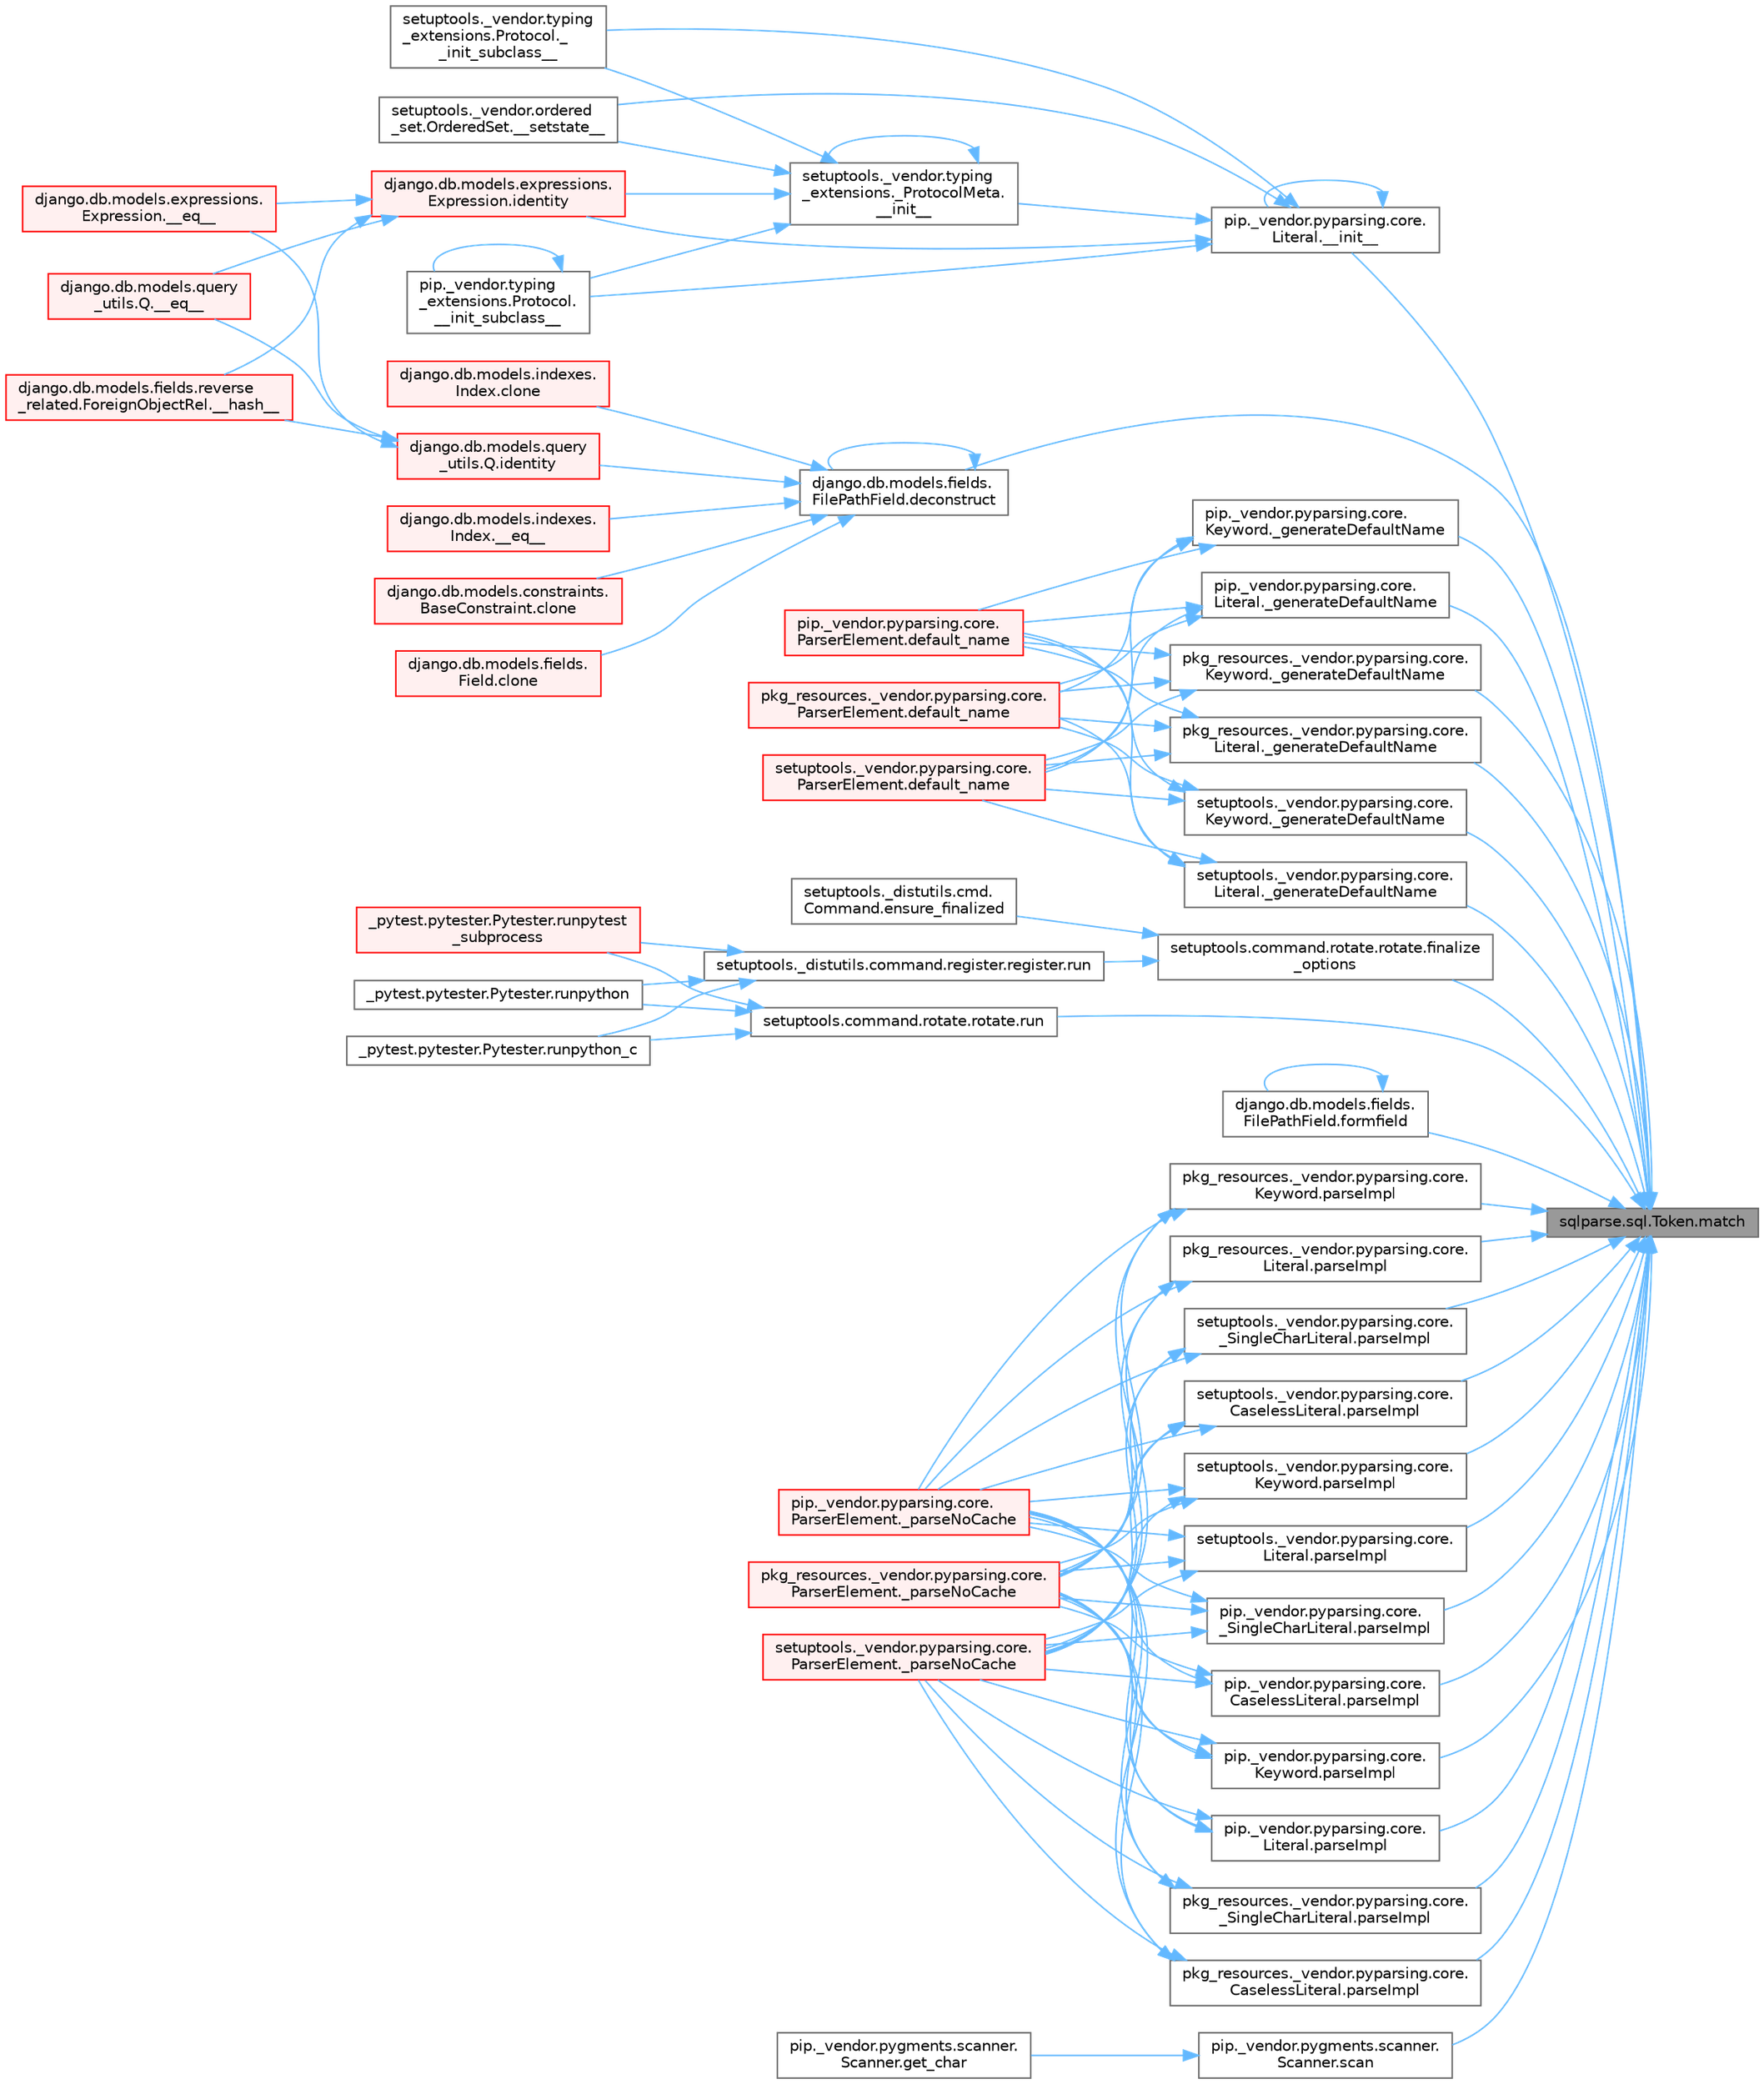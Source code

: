 digraph "sqlparse.sql.Token.match"
{
 // LATEX_PDF_SIZE
  bgcolor="transparent";
  edge [fontname=Helvetica,fontsize=10,labelfontname=Helvetica,labelfontsize=10];
  node [fontname=Helvetica,fontsize=10,shape=box,height=0.2,width=0.4];
  rankdir="RL";
  Node1 [id="Node000001",label="sqlparse.sql.Token.match",height=0.2,width=0.4,color="gray40", fillcolor="grey60", style="filled", fontcolor="black",tooltip=" "];
  Node1 -> Node2 [id="edge1_Node000001_Node000002",dir="back",color="steelblue1",style="solid",tooltip=" "];
  Node2 [id="Node000002",label="pip._vendor.pyparsing.core.\lLiteral.__init__",height=0.2,width=0.4,color="grey40", fillcolor="white", style="filled",URL="$classpip_1_1__vendor_1_1pyparsing_1_1core_1_1_literal.html#aabef57e2be5669976d8ac976e2ee0cbe",tooltip=" "];
  Node2 -> Node2 [id="edge2_Node000002_Node000002",dir="back",color="steelblue1",style="solid",tooltip=" "];
  Node2 -> Node3 [id="edge3_Node000002_Node000003",dir="back",color="steelblue1",style="solid",tooltip=" "];
  Node3 [id="Node000003",label="setuptools._vendor.typing\l_extensions._ProtocolMeta.\l__init__",height=0.2,width=0.4,color="grey40", fillcolor="white", style="filled",URL="$classsetuptools_1_1__vendor_1_1typing__extensions_1_1___protocol_meta.html#a7bbaff8ac6d19534b46bca363ee0b43a",tooltip=" "];
  Node3 -> Node3 [id="edge4_Node000003_Node000003",dir="back",color="steelblue1",style="solid",tooltip=" "];
  Node3 -> Node4 [id="edge5_Node000003_Node000004",dir="back",color="steelblue1",style="solid",tooltip=" "];
  Node4 [id="Node000004",label="pip._vendor.typing\l_extensions.Protocol.\l__init_subclass__",height=0.2,width=0.4,color="grey40", fillcolor="white", style="filled",URL="$classpip_1_1__vendor_1_1typing__extensions_1_1_protocol.html#a2916efc86cebb8aba6deb7fd30b33988",tooltip=" "];
  Node4 -> Node4 [id="edge6_Node000004_Node000004",dir="back",color="steelblue1",style="solid",tooltip=" "];
  Node3 -> Node5 [id="edge7_Node000003_Node000005",dir="back",color="steelblue1",style="solid",tooltip=" "];
  Node5 [id="Node000005",label="setuptools._vendor.typing\l_extensions.Protocol._\l_init_subclass__",height=0.2,width=0.4,color="grey40", fillcolor="white", style="filled",URL="$classsetuptools_1_1__vendor_1_1typing__extensions_1_1_protocol.html#ac6cbebc092a4724ab3704c5334059874",tooltip=" "];
  Node3 -> Node6 [id="edge8_Node000003_Node000006",dir="back",color="steelblue1",style="solid",tooltip=" "];
  Node6 [id="Node000006",label="setuptools._vendor.ordered\l_set.OrderedSet.__setstate__",height=0.2,width=0.4,color="grey40", fillcolor="white", style="filled",URL="$classsetuptools_1_1__vendor_1_1ordered__set_1_1_ordered_set.html#aa7f7de9d987829525d06db565fe1b4a1",tooltip=" "];
  Node3 -> Node7 [id="edge9_Node000003_Node000007",dir="back",color="steelblue1",style="solid",tooltip=" "];
  Node7 [id="Node000007",label="django.db.models.expressions.\lExpression.identity",height=0.2,width=0.4,color="red", fillcolor="#FFF0F0", style="filled",URL="$classdjango_1_1db_1_1models_1_1expressions_1_1_expression.html#a10048810b5eb8641acf3bc150731b925",tooltip=" "];
  Node7 -> Node8 [id="edge10_Node000007_Node000008",dir="back",color="steelblue1",style="solid",tooltip=" "];
  Node8 [id="Node000008",label="django.db.models.expressions.\lExpression.__eq__",height=0.2,width=0.4,color="red", fillcolor="#FFF0F0", style="filled",URL="$classdjango_1_1db_1_1models_1_1expressions_1_1_expression.html#adb4c2940b4e88b38771aac46593315e1",tooltip=" "];
  Node7 -> Node17 [id="edge11_Node000007_Node000017",dir="back",color="steelblue1",style="solid",tooltip=" "];
  Node17 [id="Node000017",label="django.db.models.query\l_utils.Q.__eq__",height=0.2,width=0.4,color="red", fillcolor="#FFF0F0", style="filled",URL="$classdjango_1_1db_1_1models_1_1query__utils_1_1_q.html#aa83c3e0a1d5257be65a946fcc4baf58a",tooltip=" "];
  Node7 -> Node18 [id="edge12_Node000007_Node000018",dir="back",color="steelblue1",style="solid",tooltip=" "];
  Node18 [id="Node000018",label="django.db.models.fields.reverse\l_related.ForeignObjectRel.__hash__",height=0.2,width=0.4,color="red", fillcolor="#FFF0F0", style="filled",URL="$classdjango_1_1db_1_1models_1_1fields_1_1reverse__related_1_1_foreign_object_rel.html#aa0478c97c51638ebbe5b348c9ace7a13",tooltip=" "];
  Node2 -> Node4 [id="edge13_Node000002_Node000004",dir="back",color="steelblue1",style="solid",tooltip=" "];
  Node2 -> Node5 [id="edge14_Node000002_Node000005",dir="back",color="steelblue1",style="solid",tooltip=" "];
  Node2 -> Node6 [id="edge15_Node000002_Node000006",dir="back",color="steelblue1",style="solid",tooltip=" "];
  Node2 -> Node7 [id="edge16_Node000002_Node000007",dir="back",color="steelblue1",style="solid",tooltip=" "];
  Node1 -> Node34 [id="edge17_Node000001_Node000034",dir="back",color="steelblue1",style="solid",tooltip=" "];
  Node34 [id="Node000034",label="pip._vendor.pyparsing.core.\lKeyword._generateDefaultName",height=0.2,width=0.4,color="grey40", fillcolor="white", style="filled",URL="$classpip_1_1__vendor_1_1pyparsing_1_1core_1_1_keyword.html#a31ab29e2805edb145e58ab04d153a230",tooltip=" "];
  Node34 -> Node35 [id="edge18_Node000034_Node000035",dir="back",color="steelblue1",style="solid",tooltip=" "];
  Node35 [id="Node000035",label="pip._vendor.pyparsing.core.\lParserElement.default_name",height=0.2,width=0.4,color="red", fillcolor="#FFF0F0", style="filled",URL="$classpip_1_1__vendor_1_1pyparsing_1_1core_1_1_parser_element.html#ab02291439fc47bfa9676d61f6ae066fc",tooltip=" "];
  Node34 -> Node2330 [id="edge19_Node000034_Node002330",dir="back",color="steelblue1",style="solid",tooltip=" "];
  Node2330 [id="Node002330",label="pkg_resources._vendor.pyparsing.core.\lParserElement.default_name",height=0.2,width=0.4,color="red", fillcolor="#FFF0F0", style="filled",URL="$classpkg__resources_1_1__vendor_1_1pyparsing_1_1core_1_1_parser_element.html#aa9da32bce8f103c7ec5e35743a44f667",tooltip=" "];
  Node34 -> Node2333 [id="edge20_Node000034_Node002333",dir="back",color="steelblue1",style="solid",tooltip=" "];
  Node2333 [id="Node002333",label="setuptools._vendor.pyparsing.core.\lParserElement.default_name",height=0.2,width=0.4,color="red", fillcolor="#FFF0F0", style="filled",URL="$classsetuptools_1_1__vendor_1_1pyparsing_1_1core_1_1_parser_element.html#a6b293c245a8b4769c34490c3428249b3",tooltip=" "];
  Node1 -> Node2329 [id="edge21_Node000001_Node002329",dir="back",color="steelblue1",style="solid",tooltip=" "];
  Node2329 [id="Node002329",label="pip._vendor.pyparsing.core.\lLiteral._generateDefaultName",height=0.2,width=0.4,color="grey40", fillcolor="white", style="filled",URL="$classpip_1_1__vendor_1_1pyparsing_1_1core_1_1_literal.html#a43292445d31bf5ba62d351f2b8d5605a",tooltip=" "];
  Node2329 -> Node35 [id="edge22_Node002329_Node000035",dir="back",color="steelblue1",style="solid",tooltip=" "];
  Node2329 -> Node2330 [id="edge23_Node002329_Node002330",dir="back",color="steelblue1",style="solid",tooltip=" "];
  Node2329 -> Node2333 [id="edge24_Node002329_Node002333",dir="back",color="steelblue1",style="solid",tooltip=" "];
  Node1 -> Node2334 [id="edge25_Node000001_Node002334",dir="back",color="steelblue1",style="solid",tooltip=" "];
  Node2334 [id="Node002334",label="pkg_resources._vendor.pyparsing.core.\lKeyword._generateDefaultName",height=0.2,width=0.4,color="grey40", fillcolor="white", style="filled",URL="$classpkg__resources_1_1__vendor_1_1pyparsing_1_1core_1_1_keyword.html#a315223039b2888fb49f955be9cff7b09",tooltip=" "];
  Node2334 -> Node35 [id="edge26_Node002334_Node000035",dir="back",color="steelblue1",style="solid",tooltip=" "];
  Node2334 -> Node2330 [id="edge27_Node002334_Node002330",dir="back",color="steelblue1",style="solid",tooltip=" "];
  Node2334 -> Node2333 [id="edge28_Node002334_Node002333",dir="back",color="steelblue1",style="solid",tooltip=" "];
  Node1 -> Node2335 [id="edge29_Node000001_Node002335",dir="back",color="steelblue1",style="solid",tooltip=" "];
  Node2335 [id="Node002335",label="pkg_resources._vendor.pyparsing.core.\lLiteral._generateDefaultName",height=0.2,width=0.4,color="grey40", fillcolor="white", style="filled",URL="$classpkg__resources_1_1__vendor_1_1pyparsing_1_1core_1_1_literal.html#a7a03c95358881162f9596748d0cde21e",tooltip=" "];
  Node2335 -> Node35 [id="edge30_Node002335_Node000035",dir="back",color="steelblue1",style="solid",tooltip=" "];
  Node2335 -> Node2330 [id="edge31_Node002335_Node002330",dir="back",color="steelblue1",style="solid",tooltip=" "];
  Node2335 -> Node2333 [id="edge32_Node002335_Node002333",dir="back",color="steelblue1",style="solid",tooltip=" "];
  Node1 -> Node2336 [id="edge33_Node000001_Node002336",dir="back",color="steelblue1",style="solid",tooltip=" "];
  Node2336 [id="Node002336",label="setuptools._vendor.pyparsing.core.\lKeyword._generateDefaultName",height=0.2,width=0.4,color="grey40", fillcolor="white", style="filled",URL="$classsetuptools_1_1__vendor_1_1pyparsing_1_1core_1_1_keyword.html#ae4f3c65f0707d0a23fed0f57383e3e4e",tooltip=" "];
  Node2336 -> Node35 [id="edge34_Node002336_Node000035",dir="back",color="steelblue1",style="solid",tooltip=" "];
  Node2336 -> Node2330 [id="edge35_Node002336_Node002330",dir="back",color="steelblue1",style="solid",tooltip=" "];
  Node2336 -> Node2333 [id="edge36_Node002336_Node002333",dir="back",color="steelblue1",style="solid",tooltip=" "];
  Node1 -> Node2337 [id="edge37_Node000001_Node002337",dir="back",color="steelblue1",style="solid",tooltip=" "];
  Node2337 [id="Node002337",label="setuptools._vendor.pyparsing.core.\lLiteral._generateDefaultName",height=0.2,width=0.4,color="grey40", fillcolor="white", style="filled",URL="$classsetuptools_1_1__vendor_1_1pyparsing_1_1core_1_1_literal.html#a39cde9da647a46c30a5f06ffc7a28573",tooltip=" "];
  Node2337 -> Node35 [id="edge38_Node002337_Node000035",dir="back",color="steelblue1",style="solid",tooltip=" "];
  Node2337 -> Node2330 [id="edge39_Node002337_Node002330",dir="back",color="steelblue1",style="solid",tooltip=" "];
  Node2337 -> Node2333 [id="edge40_Node002337_Node002333",dir="back",color="steelblue1",style="solid",tooltip=" "];
  Node1 -> Node1552 [id="edge41_Node000001_Node001552",dir="back",color="steelblue1",style="solid",tooltip=" "];
  Node1552 [id="Node001552",label="django.db.models.fields.\lFilePathField.deconstruct",height=0.2,width=0.4,color="grey40", fillcolor="white", style="filled",URL="$classdjango_1_1db_1_1models_1_1fields_1_1_file_path_field.html#a6a89176a77b5299ca6414c601c62dcb0",tooltip=" "];
  Node1552 -> Node506 [id="edge42_Node001552_Node000506",dir="back",color="steelblue1",style="solid",tooltip=" "];
  Node506 [id="Node000506",label="django.db.models.indexes.\lIndex.__eq__",height=0.2,width=0.4,color="red", fillcolor="#FFF0F0", style="filled",URL="$classdjango_1_1db_1_1models_1_1indexes_1_1_index.html#a610477616672fd35272d94ba513c1496",tooltip=" "];
  Node1552 -> Node507 [id="edge43_Node001552_Node000507",dir="back",color="steelblue1",style="solid",tooltip=" "];
  Node507 [id="Node000507",label="django.db.models.constraints.\lBaseConstraint.clone",height=0.2,width=0.4,color="red", fillcolor="#FFF0F0", style="filled",URL="$classdjango_1_1db_1_1models_1_1constraints_1_1_base_constraint.html#a0f02e73d4209006f6317758e83ccf8ac",tooltip=" "];
  Node1552 -> Node691 [id="edge44_Node001552_Node000691",dir="back",color="steelblue1",style="solid",tooltip=" "];
  Node691 [id="Node000691",label="django.db.models.fields.\lField.clone",height=0.2,width=0.4,color="red", fillcolor="#FFF0F0", style="filled",URL="$classdjango_1_1db_1_1models_1_1fields_1_1_field.html#aeaf9d4a620ef742dbc6414393f549ee2",tooltip=" "];
  Node1552 -> Node693 [id="edge45_Node001552_Node000693",dir="back",color="steelblue1",style="solid",tooltip=" "];
  Node693 [id="Node000693",label="django.db.models.indexes.\lIndex.clone",height=0.2,width=0.4,color="red", fillcolor="#FFF0F0", style="filled",URL="$classdjango_1_1db_1_1models_1_1indexes_1_1_index.html#aeaccf659cbc1989e539625d16602541e",tooltip=" "];
  Node1552 -> Node1552 [id="edge46_Node001552_Node001552",dir="back",color="steelblue1",style="solid",tooltip=" "];
  Node1552 -> Node712 [id="edge47_Node001552_Node000712",dir="back",color="steelblue1",style="solid",tooltip=" "];
  Node712 [id="Node000712",label="django.db.models.query\l_utils.Q.identity",height=0.2,width=0.4,color="red", fillcolor="#FFF0F0", style="filled",URL="$classdjango_1_1db_1_1models_1_1query__utils_1_1_q.html#a63129a45cd7e8fa8b4789ce076f445a3",tooltip=" "];
  Node712 -> Node8 [id="edge48_Node000712_Node000008",dir="back",color="steelblue1",style="solid",tooltip=" "];
  Node712 -> Node17 [id="edge49_Node000712_Node000017",dir="back",color="steelblue1",style="solid",tooltip=" "];
  Node712 -> Node18 [id="edge50_Node000712_Node000018",dir="back",color="steelblue1",style="solid",tooltip=" "];
  Node1 -> Node2338 [id="edge51_Node000001_Node002338",dir="back",color="steelblue1",style="solid",tooltip=" "];
  Node2338 [id="Node002338",label="setuptools.command.rotate.rotate.finalize\l_options",height=0.2,width=0.4,color="grey40", fillcolor="white", style="filled",URL="$classsetuptools_1_1command_1_1rotate_1_1rotate.html#aed1e56d8e1336d87779bac825e8d8f72",tooltip=" "];
  Node2338 -> Node25 [id="edge52_Node002338_Node000025",dir="back",color="steelblue1",style="solid",tooltip=" "];
  Node25 [id="Node000025",label="setuptools._distutils.cmd.\lCommand.ensure_finalized",height=0.2,width=0.4,color="grey40", fillcolor="white", style="filled",URL="$classsetuptools_1_1__distutils_1_1cmd_1_1_command.html#a3d586ca13afbfed87a11872fd15515ab",tooltip=" "];
  Node2338 -> Node26 [id="edge53_Node002338_Node000026",dir="back",color="steelblue1",style="solid",tooltip=" "];
  Node26 [id="Node000026",label="setuptools._distutils.command.register.register.run",height=0.2,width=0.4,color="grey40", fillcolor="white", style="filled",URL="$classsetuptools_1_1__distutils_1_1command_1_1register_1_1register.html#a2c04b126757f477c907033d7f3d0e169",tooltip=" "];
  Node26 -> Node27 [id="edge54_Node000026_Node000027",dir="back",color="steelblue1",style="solid",tooltip=" "];
  Node27 [id="Node000027",label="_pytest.pytester.Pytester.runpytest\l_subprocess",height=0.2,width=0.4,color="red", fillcolor="#FFF0F0", style="filled",URL="$class__pytest_1_1pytester_1_1_pytester.html#a59323c6d6a1469a1206f1c0b8fce99c9",tooltip=" "];
  Node26 -> Node29 [id="edge55_Node000026_Node000029",dir="back",color="steelblue1",style="solid",tooltip=" "];
  Node29 [id="Node000029",label="_pytest.pytester.Pytester.runpython",height=0.2,width=0.4,color="grey40", fillcolor="white", style="filled",URL="$class__pytest_1_1pytester_1_1_pytester.html#a4e0c539507f15fd333cf618faf9687ef",tooltip=" "];
  Node26 -> Node30 [id="edge56_Node000026_Node000030",dir="back",color="steelblue1",style="solid",tooltip=" "];
  Node30 [id="Node000030",label="_pytest.pytester.Pytester.runpython_c",height=0.2,width=0.4,color="grey40", fillcolor="white", style="filled",URL="$class__pytest_1_1pytester_1_1_pytester.html#aea789acfe206d9c40d9a6bf54a337f2a",tooltip=" "];
  Node1 -> Node2101 [id="edge57_Node000001_Node002101",dir="back",color="steelblue1",style="solid",tooltip=" "];
  Node2101 [id="Node002101",label="django.db.models.fields.\lFilePathField.formfield",height=0.2,width=0.4,color="grey40", fillcolor="white", style="filled",URL="$classdjango_1_1db_1_1models_1_1fields_1_1_file_path_field.html#a985a8ecb0edfec636b22fb5b399e2a7a",tooltip=" "];
  Node2101 -> Node2101 [id="edge58_Node002101_Node002101",dir="back",color="steelblue1",style="solid",tooltip=" "];
  Node1 -> Node2339 [id="edge59_Node000001_Node002339",dir="back",color="steelblue1",style="solid",tooltip=" "];
  Node2339 [id="Node002339",label="pip._vendor.pyparsing.core.\l_SingleCharLiteral.parseImpl",height=0.2,width=0.4,color="grey40", fillcolor="white", style="filled",URL="$classpip_1_1__vendor_1_1pyparsing_1_1core_1_1___single_char_literal.html#a652670f3410246822ff51aa2145dbc8e",tooltip=" "];
  Node2339 -> Node2340 [id="edge60_Node002339_Node002340",dir="back",color="steelblue1",style="solid",tooltip=" "];
  Node2340 [id="Node002340",label="pip._vendor.pyparsing.core.\lParserElement._parseNoCache",height=0.2,width=0.4,color="red", fillcolor="#FFF0F0", style="filled",URL="$classpip_1_1__vendor_1_1pyparsing_1_1core_1_1_parser_element.html#af319bff1f8ae463c29689bc902788e50",tooltip=" "];
  Node2339 -> Node2344 [id="edge61_Node002339_Node002344",dir="back",color="steelblue1",style="solid",tooltip=" "];
  Node2344 [id="Node002344",label="pkg_resources._vendor.pyparsing.core.\lParserElement._parseNoCache",height=0.2,width=0.4,color="red", fillcolor="#FFF0F0", style="filled",URL="$classpkg__resources_1_1__vendor_1_1pyparsing_1_1core_1_1_parser_element.html#ae74acbecf9daa6eccbb3c02112745915",tooltip=" "];
  Node2339 -> Node2345 [id="edge62_Node002339_Node002345",dir="back",color="steelblue1",style="solid",tooltip=" "];
  Node2345 [id="Node002345",label="setuptools._vendor.pyparsing.core.\lParserElement._parseNoCache",height=0.2,width=0.4,color="red", fillcolor="#FFF0F0", style="filled",URL="$classsetuptools_1_1__vendor_1_1pyparsing_1_1core_1_1_parser_element.html#ac87deeca77414208ea7ac3e6f23accc5",tooltip=" "];
  Node1 -> Node2346 [id="edge63_Node000001_Node002346",dir="back",color="steelblue1",style="solid",tooltip=" "];
  Node2346 [id="Node002346",label="pip._vendor.pyparsing.core.\lCaselessLiteral.parseImpl",height=0.2,width=0.4,color="grey40", fillcolor="white", style="filled",URL="$classpip_1_1__vendor_1_1pyparsing_1_1core_1_1_caseless_literal.html#a529fc6ddb5edd3ddec08b9f035a7a050",tooltip=" "];
  Node2346 -> Node2340 [id="edge64_Node002346_Node002340",dir="back",color="steelblue1",style="solid",tooltip=" "];
  Node2346 -> Node2344 [id="edge65_Node002346_Node002344",dir="back",color="steelblue1",style="solid",tooltip=" "];
  Node2346 -> Node2345 [id="edge66_Node002346_Node002345",dir="back",color="steelblue1",style="solid",tooltip=" "];
  Node1 -> Node2347 [id="edge67_Node000001_Node002347",dir="back",color="steelblue1",style="solid",tooltip=" "];
  Node2347 [id="Node002347",label="pip._vendor.pyparsing.core.\lKeyword.parseImpl",height=0.2,width=0.4,color="grey40", fillcolor="white", style="filled",URL="$classpip_1_1__vendor_1_1pyparsing_1_1core_1_1_keyword.html#adca1f98eb489ed595b58f3292b0baa0a",tooltip=" "];
  Node2347 -> Node2340 [id="edge68_Node002347_Node002340",dir="back",color="steelblue1",style="solid",tooltip=" "];
  Node2347 -> Node2344 [id="edge69_Node002347_Node002344",dir="back",color="steelblue1",style="solid",tooltip=" "];
  Node2347 -> Node2345 [id="edge70_Node002347_Node002345",dir="back",color="steelblue1",style="solid",tooltip=" "];
  Node1 -> Node2348 [id="edge71_Node000001_Node002348",dir="back",color="steelblue1",style="solid",tooltip=" "];
  Node2348 [id="Node002348",label="pip._vendor.pyparsing.core.\lLiteral.parseImpl",height=0.2,width=0.4,color="grey40", fillcolor="white", style="filled",URL="$classpip_1_1__vendor_1_1pyparsing_1_1core_1_1_literal.html#afb2a2d3515ec92ed8a9df64e9c924f52",tooltip=" "];
  Node2348 -> Node2340 [id="edge72_Node002348_Node002340",dir="back",color="steelblue1",style="solid",tooltip=" "];
  Node2348 -> Node2344 [id="edge73_Node002348_Node002344",dir="back",color="steelblue1",style="solid",tooltip=" "];
  Node2348 -> Node2345 [id="edge74_Node002348_Node002345",dir="back",color="steelblue1",style="solid",tooltip=" "];
  Node1 -> Node2349 [id="edge75_Node000001_Node002349",dir="back",color="steelblue1",style="solid",tooltip=" "];
  Node2349 [id="Node002349",label="pkg_resources._vendor.pyparsing.core.\l_SingleCharLiteral.parseImpl",height=0.2,width=0.4,color="grey40", fillcolor="white", style="filled",URL="$classpkg__resources_1_1__vendor_1_1pyparsing_1_1core_1_1___single_char_literal.html#af2faa325701ba5155da17d003e0b4adc",tooltip=" "];
  Node2349 -> Node2340 [id="edge76_Node002349_Node002340",dir="back",color="steelblue1",style="solid",tooltip=" "];
  Node2349 -> Node2344 [id="edge77_Node002349_Node002344",dir="back",color="steelblue1",style="solid",tooltip=" "];
  Node2349 -> Node2345 [id="edge78_Node002349_Node002345",dir="back",color="steelblue1",style="solid",tooltip=" "];
  Node1 -> Node2350 [id="edge79_Node000001_Node002350",dir="back",color="steelblue1",style="solid",tooltip=" "];
  Node2350 [id="Node002350",label="pkg_resources._vendor.pyparsing.core.\lCaselessLiteral.parseImpl",height=0.2,width=0.4,color="grey40", fillcolor="white", style="filled",URL="$classpkg__resources_1_1__vendor_1_1pyparsing_1_1core_1_1_caseless_literal.html#a48dd01bc7a66c04ba76a32e8d979dcd4",tooltip=" "];
  Node2350 -> Node2340 [id="edge80_Node002350_Node002340",dir="back",color="steelblue1",style="solid",tooltip=" "];
  Node2350 -> Node2344 [id="edge81_Node002350_Node002344",dir="back",color="steelblue1",style="solid",tooltip=" "];
  Node2350 -> Node2345 [id="edge82_Node002350_Node002345",dir="back",color="steelblue1",style="solid",tooltip=" "];
  Node1 -> Node2351 [id="edge83_Node000001_Node002351",dir="back",color="steelblue1",style="solid",tooltip=" "];
  Node2351 [id="Node002351",label="pkg_resources._vendor.pyparsing.core.\lKeyword.parseImpl",height=0.2,width=0.4,color="grey40", fillcolor="white", style="filled",URL="$classpkg__resources_1_1__vendor_1_1pyparsing_1_1core_1_1_keyword.html#af48ef000b385c729289bf07ff91ebb59",tooltip=" "];
  Node2351 -> Node2340 [id="edge84_Node002351_Node002340",dir="back",color="steelblue1",style="solid",tooltip=" "];
  Node2351 -> Node2344 [id="edge85_Node002351_Node002344",dir="back",color="steelblue1",style="solid",tooltip=" "];
  Node2351 -> Node2345 [id="edge86_Node002351_Node002345",dir="back",color="steelblue1",style="solid",tooltip=" "];
  Node1 -> Node2352 [id="edge87_Node000001_Node002352",dir="back",color="steelblue1",style="solid",tooltip=" "];
  Node2352 [id="Node002352",label="pkg_resources._vendor.pyparsing.core.\lLiteral.parseImpl",height=0.2,width=0.4,color="grey40", fillcolor="white", style="filled",URL="$classpkg__resources_1_1__vendor_1_1pyparsing_1_1core_1_1_literal.html#a0857370d83f9ade94c41e6c542775e52",tooltip=" "];
  Node2352 -> Node2340 [id="edge88_Node002352_Node002340",dir="back",color="steelblue1",style="solid",tooltip=" "];
  Node2352 -> Node2344 [id="edge89_Node002352_Node002344",dir="back",color="steelblue1",style="solid",tooltip=" "];
  Node2352 -> Node2345 [id="edge90_Node002352_Node002345",dir="back",color="steelblue1",style="solid",tooltip=" "];
  Node1 -> Node2353 [id="edge91_Node000001_Node002353",dir="back",color="steelblue1",style="solid",tooltip=" "];
  Node2353 [id="Node002353",label="setuptools._vendor.pyparsing.core.\l_SingleCharLiteral.parseImpl",height=0.2,width=0.4,color="grey40", fillcolor="white", style="filled",URL="$classsetuptools_1_1__vendor_1_1pyparsing_1_1core_1_1___single_char_literal.html#ac8c4449209a6891c8972444e5aba66c0",tooltip=" "];
  Node2353 -> Node2340 [id="edge92_Node002353_Node002340",dir="back",color="steelblue1",style="solid",tooltip=" "];
  Node2353 -> Node2344 [id="edge93_Node002353_Node002344",dir="back",color="steelblue1",style="solid",tooltip=" "];
  Node2353 -> Node2345 [id="edge94_Node002353_Node002345",dir="back",color="steelblue1",style="solid",tooltip=" "];
  Node1 -> Node2354 [id="edge95_Node000001_Node002354",dir="back",color="steelblue1",style="solid",tooltip=" "];
  Node2354 [id="Node002354",label="setuptools._vendor.pyparsing.core.\lCaselessLiteral.parseImpl",height=0.2,width=0.4,color="grey40", fillcolor="white", style="filled",URL="$classsetuptools_1_1__vendor_1_1pyparsing_1_1core_1_1_caseless_literal.html#af1136a538e4ebde734ca17347cd525d2",tooltip=" "];
  Node2354 -> Node2340 [id="edge96_Node002354_Node002340",dir="back",color="steelblue1",style="solid",tooltip=" "];
  Node2354 -> Node2344 [id="edge97_Node002354_Node002344",dir="back",color="steelblue1",style="solid",tooltip=" "];
  Node2354 -> Node2345 [id="edge98_Node002354_Node002345",dir="back",color="steelblue1",style="solid",tooltip=" "];
  Node1 -> Node2355 [id="edge99_Node000001_Node002355",dir="back",color="steelblue1",style="solid",tooltip=" "];
  Node2355 [id="Node002355",label="setuptools._vendor.pyparsing.core.\lKeyword.parseImpl",height=0.2,width=0.4,color="grey40", fillcolor="white", style="filled",URL="$classsetuptools_1_1__vendor_1_1pyparsing_1_1core_1_1_keyword.html#a0f367b0630cc69a9659123d67f9a9a7f",tooltip=" "];
  Node2355 -> Node2340 [id="edge100_Node002355_Node002340",dir="back",color="steelblue1",style="solid",tooltip=" "];
  Node2355 -> Node2344 [id="edge101_Node002355_Node002344",dir="back",color="steelblue1",style="solid",tooltip=" "];
  Node2355 -> Node2345 [id="edge102_Node002355_Node002345",dir="back",color="steelblue1",style="solid",tooltip=" "];
  Node1 -> Node2356 [id="edge103_Node000001_Node002356",dir="back",color="steelblue1",style="solid",tooltip=" "];
  Node2356 [id="Node002356",label="setuptools._vendor.pyparsing.core.\lLiteral.parseImpl",height=0.2,width=0.4,color="grey40", fillcolor="white", style="filled",URL="$classsetuptools_1_1__vendor_1_1pyparsing_1_1core_1_1_literal.html#a92f85cda9c0c060c528390039284d028",tooltip=" "];
  Node2356 -> Node2340 [id="edge104_Node002356_Node002340",dir="back",color="steelblue1",style="solid",tooltip=" "];
  Node2356 -> Node2344 [id="edge105_Node002356_Node002344",dir="back",color="steelblue1",style="solid",tooltip=" "];
  Node2356 -> Node2345 [id="edge106_Node002356_Node002345",dir="back",color="steelblue1",style="solid",tooltip=" "];
  Node1 -> Node2297 [id="edge107_Node000001_Node002297",dir="back",color="steelblue1",style="solid",tooltip=" "];
  Node2297 [id="Node002297",label="setuptools.command.rotate.rotate.run",height=0.2,width=0.4,color="grey40", fillcolor="white", style="filled",URL="$classsetuptools_1_1command_1_1rotate_1_1rotate.html#a9054b17464c6a651b9c7e2ec5ea23fcf",tooltip=" "];
  Node2297 -> Node27 [id="edge108_Node002297_Node000027",dir="back",color="steelblue1",style="solid",tooltip=" "];
  Node2297 -> Node29 [id="edge109_Node002297_Node000029",dir="back",color="steelblue1",style="solid",tooltip=" "];
  Node2297 -> Node30 [id="edge110_Node002297_Node000030",dir="back",color="steelblue1",style="solid",tooltip=" "];
  Node1 -> Node2357 [id="edge111_Node000001_Node002357",dir="back",color="steelblue1",style="solid",tooltip=" "];
  Node2357 [id="Node002357",label="pip._vendor.pygments.scanner.\lScanner.scan",height=0.2,width=0.4,color="grey40", fillcolor="white", style="filled",URL="$classpip_1_1__vendor_1_1pygments_1_1scanner_1_1_scanner.html#ad5d78ecbc95ccf586582a0734e4b6faf",tooltip=" "];
  Node2357 -> Node2358 [id="edge112_Node002357_Node002358",dir="back",color="steelblue1",style="solid",tooltip=" "];
  Node2358 [id="Node002358",label="pip._vendor.pygments.scanner.\lScanner.get_char",height=0.2,width=0.4,color="grey40", fillcolor="white", style="filled",URL="$classpip_1_1__vendor_1_1pygments_1_1scanner_1_1_scanner.html#aef99ab9f8fc024928948fe6be511ce90",tooltip=" "];
}
